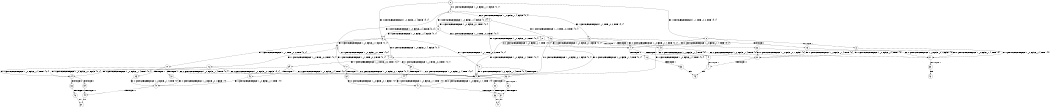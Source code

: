 digraph BCG {
size = "7, 10.5";
center = TRUE;
node [shape = circle];
0 [peripheries = 2];
0 -> 1 [label = "EX !0 !ATOMIC_EXCH_BRANCH (1, +0, FALSE, +1, 4, FALSE) !{0, 1}"];
0 -> 2 [label = "EX !1 !ATOMIC_EXCH_BRANCH (1, +1, TRUE, +0, 2, TRUE) !{0, 1}"];
0 -> 3 [label = "EX !0 !ATOMIC_EXCH_BRANCH (1, +0, FALSE, +1, 4, FALSE) !{0, 1}"];
1 -> 4 [label = "EX !0 !ATOMIC_EXCH_BRANCH (1, +0, FALSE, +1, 4, FALSE) !{0, 1}"];
1 -> 5 [label = "EX !1 !ATOMIC_EXCH_BRANCH (1, +1, TRUE, +0, 2, TRUE) !{0, 1}"];
1 -> 6 [label = "EX !0 !ATOMIC_EXCH_BRANCH (1, +0, FALSE, +1, 4, FALSE) !{0, 1}"];
2 -> 7 [label = "EX !0 !ATOMIC_EXCH_BRANCH (1, +0, FALSE, +1, 4, TRUE) !{0, 1}"];
2 -> 8 [label = "TERMINATE !1"];
2 -> 9 [label = "EX !0 !ATOMIC_EXCH_BRANCH (1, +0, FALSE, +1, 4, TRUE) !{0, 1}"];
3 -> 10 [label = "EX !1 !ATOMIC_EXCH_BRANCH (1, +1, TRUE, +0, 2, TRUE) !{0, 1}"];
3 -> 6 [label = "EX !0 !ATOMIC_EXCH_BRANCH (1, +0, FALSE, +1, 4, FALSE) !{0, 1}"];
3 -> 11 [label = "EX !1 !ATOMIC_EXCH_BRANCH (1, +1, TRUE, +0, 2, TRUE) !{0, 1}"];
4 -> 12 [label = "EX !0 !ATOMIC_EXCH_BRANCH (1, +0, FALSE, +0, 1, TRUE) !{0, 1}"];
4 -> 13 [label = "EX !1 !ATOMIC_EXCH_BRANCH (1, +1, TRUE, +0, 2, TRUE) !{0, 1}"];
4 -> 14 [label = "EX !0 !ATOMIC_EXCH_BRANCH (1, +0, FALSE, +0, 1, TRUE) !{0, 1}"];
5 -> 7 [label = "EX !0 !ATOMIC_EXCH_BRANCH (1, +0, FALSE, +1, 4, TRUE) !{0, 1}"];
5 -> 15 [label = "TERMINATE !1"];
5 -> 9 [label = "EX !0 !ATOMIC_EXCH_BRANCH (1, +0, FALSE, +1, 4, TRUE) !{0, 1}"];
6 -> 16 [label = "EX !1 !ATOMIC_EXCH_BRANCH (1, +1, TRUE, +0, 2, TRUE) !{0, 1}"];
6 -> 14 [label = "EX !0 !ATOMIC_EXCH_BRANCH (1, +0, FALSE, +0, 1, TRUE) !{0, 1}"];
6 -> 17 [label = "EX !1 !ATOMIC_EXCH_BRANCH (1, +1, TRUE, +0, 2, TRUE) !{0, 1}"];
7 -> 18 [label = "TERMINATE !0"];
7 -> 19 [label = "TERMINATE !1"];
8 -> 20 [label = "EX !0 !ATOMIC_EXCH_BRANCH (1, +0, FALSE, +1, 4, TRUE) !{0}"];
8 -> 21 [label = "EX !0 !ATOMIC_EXCH_BRANCH (1, +0, FALSE, +1, 4, TRUE) !{0}"];
9 -> 22 [label = "TERMINATE !0"];
9 -> 23 [label = "TERMINATE !1"];
10 -> 24 [label = "EX !0 !ATOMIC_EXCH_BRANCH (1, +0, FALSE, +1, 4, TRUE) !{0, 1}"];
10 -> 25 [label = "TERMINATE !1"];
10 -> 9 [label = "EX !0 !ATOMIC_EXCH_BRANCH (1, +0, FALSE, +1, 4, TRUE) !{0, 1}"];
11 -> 9 [label = "EX !0 !ATOMIC_EXCH_BRANCH (1, +0, FALSE, +1, 4, TRUE) !{0, 1}"];
11 -> 26 [label = "TERMINATE !1"];
12 -> 1 [label = "EX !0 !ATOMIC_EXCH_BRANCH (1, +0, FALSE, +1, 4, FALSE) !{0, 1}"];
12 -> 27 [label = "EX !1 !ATOMIC_EXCH_BRANCH (1, +1, TRUE, +0, 2, TRUE) !{0, 1}"];
12 -> 3 [label = "EX !0 !ATOMIC_EXCH_BRANCH (1, +0, FALSE, +1, 4, FALSE) !{0, 1}"];
13 -> 7 [label = "EX !0 !ATOMIC_EXCH_BRANCH (1, +0, FALSE, +0, 1, FALSE) !{0, 1}"];
13 -> 28 [label = "TERMINATE !1"];
13 -> 9 [label = "EX !0 !ATOMIC_EXCH_BRANCH (1, +0, FALSE, +0, 1, FALSE) !{0, 1}"];
14 -> 29 [label = "EX !1 !ATOMIC_EXCH_BRANCH (1, +1, TRUE, +0, 2, TRUE) !{0, 1}"];
14 -> 3 [label = "EX !0 !ATOMIC_EXCH_BRANCH (1, +0, FALSE, +1, 4, FALSE) !{0, 1}"];
14 -> 30 [label = "EX !1 !ATOMIC_EXCH_BRANCH (1, +1, TRUE, +0, 2, TRUE) !{0, 1}"];
15 -> 20 [label = "EX !0 !ATOMIC_EXCH_BRANCH (1, +0, FALSE, +1, 4, TRUE) !{0}"];
15 -> 21 [label = "EX !0 !ATOMIC_EXCH_BRANCH (1, +0, FALSE, +1, 4, TRUE) !{0}"];
16 -> 24 [label = "EX !0 !ATOMIC_EXCH_BRANCH (1, +0, FALSE, +0, 1, FALSE) !{0, 1}"];
16 -> 31 [label = "TERMINATE !1"];
16 -> 9 [label = "EX !0 !ATOMIC_EXCH_BRANCH (1, +0, FALSE, +0, 1, FALSE) !{0, 1}"];
17 -> 9 [label = "EX !0 !ATOMIC_EXCH_BRANCH (1, +0, FALSE, +0, 1, FALSE) !{0, 1}"];
17 -> 32 [label = "TERMINATE !1"];
18 -> 33 [label = "TERMINATE !1"];
19 -> 34 [label = "TERMINATE !0"];
20 -> 34 [label = "TERMINATE !0"];
21 -> 35 [label = "TERMINATE !0"];
22 -> 36 [label = "TERMINATE !1"];
23 -> 37 [label = "TERMINATE !0"];
24 -> 38 [label = "TERMINATE !0"];
24 -> 39 [label = "TERMINATE !1"];
25 -> 40 [label = "EX !0 !ATOMIC_EXCH_BRANCH (1, +0, FALSE, +1, 4, TRUE) !{0}"];
26 -> 41 [label = "EX !0 !ATOMIC_EXCH_BRANCH (1, +0, FALSE, +1, 4, TRUE) !{0}"];
27 -> 7 [label = "EX !0 !ATOMIC_EXCH_BRANCH (1, +0, FALSE, +1, 4, TRUE) !{0, 1}"];
27 -> 42 [label = "TERMINATE !1"];
27 -> 9 [label = "EX !0 !ATOMIC_EXCH_BRANCH (1, +0, FALSE, +1, 4, TRUE) !{0, 1}"];
28 -> 20 [label = "EX !0 !ATOMIC_EXCH_BRANCH (1, +0, FALSE, +0, 1, FALSE) !{0}"];
28 -> 21 [label = "EX !0 !ATOMIC_EXCH_BRANCH (1, +0, FALSE, +0, 1, FALSE) !{0}"];
29 -> 24 [label = "EX !0 !ATOMIC_EXCH_BRANCH (1, +0, FALSE, +1, 4, TRUE) !{0, 1}"];
29 -> 43 [label = "TERMINATE !1"];
29 -> 9 [label = "EX !0 !ATOMIC_EXCH_BRANCH (1, +0, FALSE, +1, 4, TRUE) !{0, 1}"];
30 -> 9 [label = "EX !0 !ATOMIC_EXCH_BRANCH (1, +0, FALSE, +1, 4, TRUE) !{0, 1}"];
30 -> 44 [label = "TERMINATE !1"];
31 -> 40 [label = "EX !0 !ATOMIC_EXCH_BRANCH (1, +0, FALSE, +0, 1, FALSE) !{0}"];
32 -> 41 [label = "EX !0 !ATOMIC_EXCH_BRANCH (1, +0, FALSE, +0, 1, FALSE) !{0}"];
33 -> 45 [label = "exit"];
34 -> 45 [label = "exit"];
35 -> 46 [label = "exit"];
36 -> 47 [label = "exit"];
37 -> 47 [label = "exit"];
38 -> 48 [label = "TERMINATE !1"];
39 -> 49 [label = "TERMINATE !0"];
40 -> 49 [label = "TERMINATE !0"];
41 -> 37 [label = "TERMINATE !0"];
42 -> 20 [label = "EX !0 !ATOMIC_EXCH_BRANCH (1, +0, FALSE, +1, 4, TRUE) !{0}"];
42 -> 21 [label = "EX !0 !ATOMIC_EXCH_BRANCH (1, +0, FALSE, +1, 4, TRUE) !{0}"];
43 -> 40 [label = "EX !0 !ATOMIC_EXCH_BRANCH (1, +0, FALSE, +1, 4, TRUE) !{0}"];
44 -> 41 [label = "EX !0 !ATOMIC_EXCH_BRANCH (1, +0, FALSE, +1, 4, TRUE) !{0}"];
48 -> 50 [label = "exit"];
49 -> 50 [label = "exit"];
}
